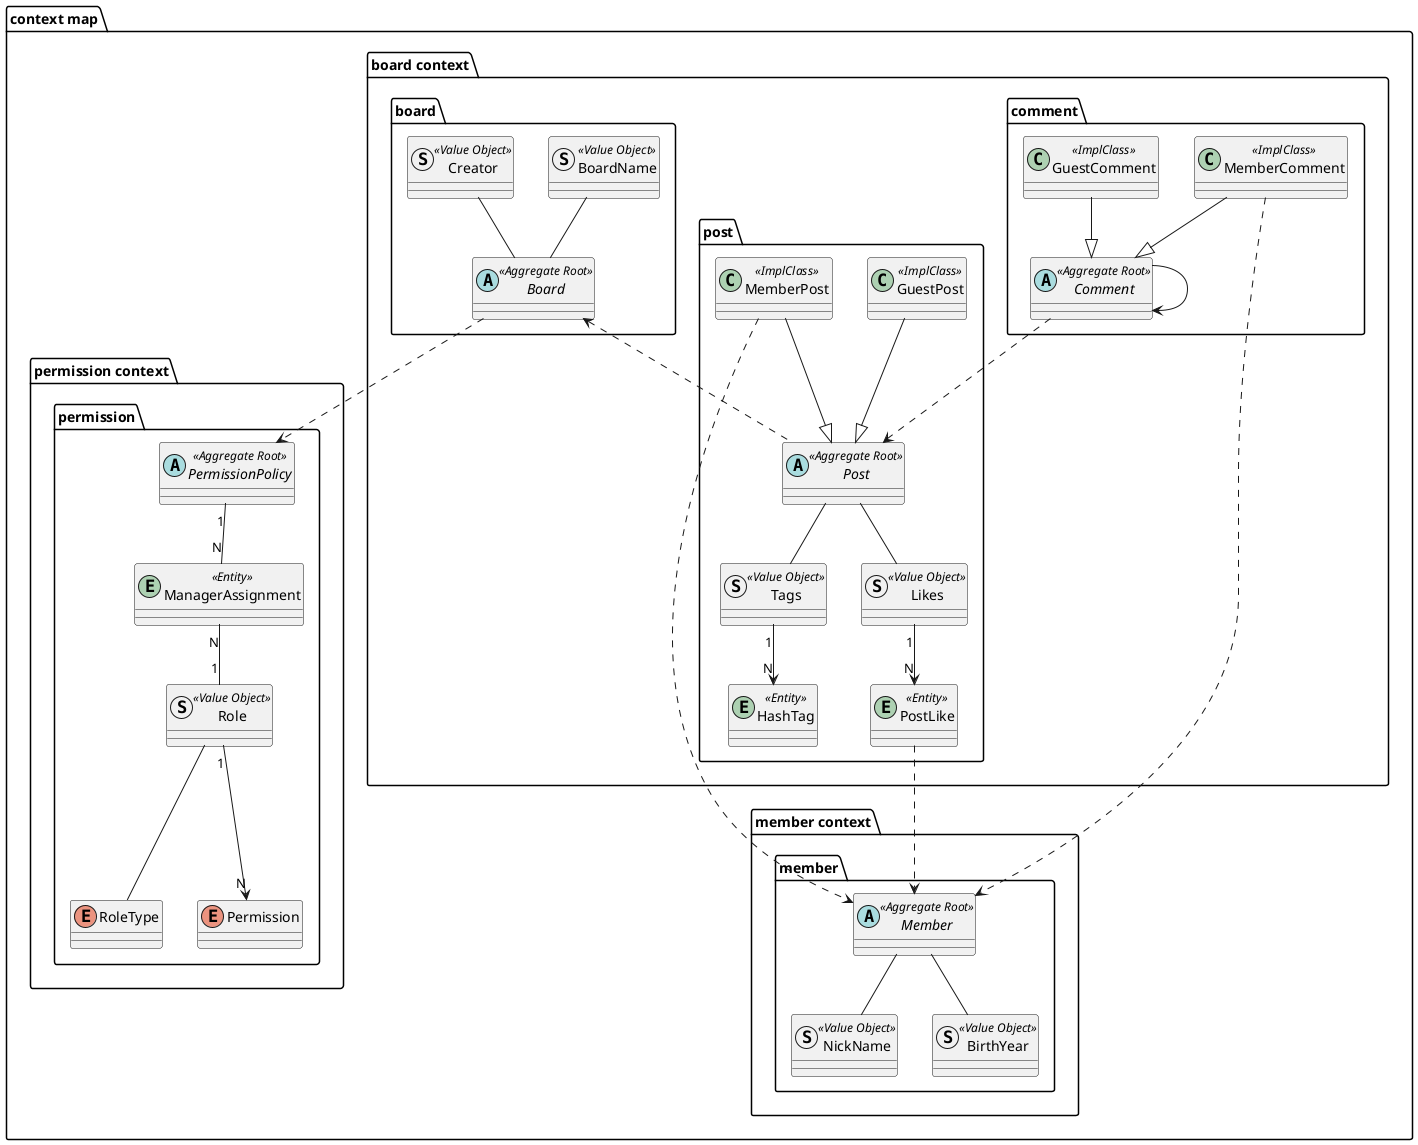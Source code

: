 @startuml

package "context map" {
    package "board context"{
        package "board"{
            abstract Board <<Aggregate Root>>{
            }
            struct BoardName <<Value Object>>{
            }
            struct Creator <<Value Object>>{
            }
            BoardName -- Board
            Creator -- Board
        }

        package "post"{
            abstract Post <<Aggregate Root>>{
            }
            class GuestPost <<ImplClass>>{
            }
            class MemberPost <<ImplClass>>{
            }
            '해시태그
            entity HashTag <<Entity>>{
            }
            struct Tags <<Value Object>>{
            }
            Post -- Tags
            Tags "1" --> "N" HashTag
            '좋아요
            entity PostLike <<Entity>>{
            }
            struct Likes <<Value Object>>{
            }
            Post -- Likes
            Likes "1" --> "N" PostLike
        }

        package "comment"{
            abstract Comment <<Aggregate Root>>{
            }
            class GuestComment <<ImplClass>>{
            }
            class MemberComment <<ImplClass>>{
            }
        }

        GuestPost --|> Post
        MemberPost --|> Post
        GuestComment --|> Comment
        MemberComment --|> Comment

    }

    package "member context"{
        package "member"{
          abstract Member <<Aggregate Root>>{
          }
          struct NickName <<Value Object>>{
          }
          struct BirthYear <<Value Object>>{
          }
          Member -- NickName
          Member -- BirthYear
        }
    }

  package "permission context" {
        package "permission" {
            abstract PermissionPolicy <<Aggregate Root>> {
            }

            entity ManagerAssignment <<Entity>> {
            }

            struct Role <<Value Object>> {
            }

            enum RoleType {
            }

            enum Permission {
            }

            Role "1" --> "N" Permission

            PermissionPolicy "1" -- "N" ManagerAssignment
            ManagerAssignment "N" -- "1" Role
            Role -- RoleType
        }
    }

    Board <.. Post

    MemberPost ..> Member
    PostLike ..> Member
    MemberComment ..> Member
    Comment ..> Post
    Comment --> Comment
    Board ..> PermissionPolicy

}
@enduml
